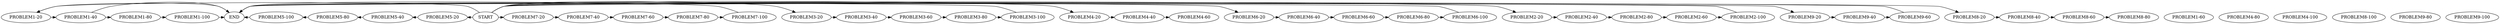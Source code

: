 // DBA1516P2GC
digraph {
	"PROBLEM1-20" [label="PROBLEM1-20"]
	"PROBLEM7-20" [label="PROBLEM7-20"]
	"PROBLEM1-40" [label="PROBLEM1-40"]
	"PROBLEM1-60" [label="PROBLEM1-60"]
	"PROBLEM1-80" [label="PROBLEM1-80"]
	"PROBLEM1-100" [label="PROBLEM1-100"]
	"PROBLEM3-20" [label="PROBLEM3-20"]
	"PROBLEM3-40" [label="PROBLEM3-40"]
	"PROBLEM3-60" [label="PROBLEM3-60"]
	"PROBLEM4-20" [label="PROBLEM4-20"]
	"PROBLEM4-40" [label="PROBLEM4-40"]
	"PROBLEM4-60" [label="PROBLEM4-60"]
	"PROBLEM4-80" [label="PROBLEM4-80"]
	"PROBLEM4-100" [label="PROBLEM4-100"]
	"PROBLEM5-20" [label="PROBLEM5-20"]
	"PROBLEM5-40" [label="PROBLEM5-40"]
	"PROBLEM5-80" [label="PROBLEM5-80"]
	"PROBLEM5-100" [label="PROBLEM5-100"]
	"PROBLEM6-20" [label="PROBLEM6-20"]
	"PROBLEM6-40" [label="PROBLEM6-40"]
	"PROBLEM6-60" [label="PROBLEM6-60"]
	"PROBLEM6-80" [label="PROBLEM6-80"]
	"PROBLEM6-100" [label="PROBLEM6-100"]
	"PROBLEM2-20" [label="PROBLEM2-20"]
	"PROBLEM2-40" [label="PROBLEM2-40"]
	"PROBLEM2-80" [label="PROBLEM2-80"]
	"PROBLEM2-60" [label="PROBLEM2-60"]
	"PROBLEM2-100" [label="PROBLEM2-100"]
	"PROBLEM9-20" [label="PROBLEM9-20"]
	"PROBLEM9-40" [label="PROBLEM9-40"]
	"PROBLEM9-60" [label="PROBLEM9-60"]
	"PROBLEM3-80" [label="PROBLEM3-80"]
	"PROBLEM3-100" [label="PROBLEM3-100"]
	"PROBLEM7-40" [label="PROBLEM7-40"]
	"PROBLEM7-60" [label="PROBLEM7-60"]
	"PROBLEM7-80" [label="PROBLEM7-80"]
	"PROBLEM7-100" [label="PROBLEM7-100"]
	"PROBLEM8-20" [label="PROBLEM8-20"]
	"PROBLEM8-40" [label="PROBLEM8-40"]
	"PROBLEM8-60" [label="PROBLEM8-60"]
	"PROBLEM8-80" [label="PROBLEM8-80"]
	"PROBLEM8-100" [label="PROBLEM8-100"]
	"PROBLEM9-80" [label="PROBLEM9-80"]
	"PROBLEM9-100" [label="PROBLEM9-100"]
	START [label=START]
	END [label=END]
	"PROBLEM1-20" -> "PROBLEM1-40" [constraint=false]
	"PROBLEM1-20" -> END [constraint=false]
	"PROBLEM7-20" -> "PROBLEM7-40" [constraint=false]
	"PROBLEM1-40" -> "PROBLEM1-80" [constraint=false]
	"PROBLEM1-40" -> END [constraint=false]
	"PROBLEM1-80" -> "PROBLEM1-100" [constraint=false]
	"PROBLEM1-100" -> END [constraint=false]
	"PROBLEM3-20" -> "PROBLEM3-40" [constraint=false]
	"PROBLEM3-40" -> "PROBLEM3-60" [constraint=false]
	"PROBLEM3-60" -> "PROBLEM3-80" [constraint=false]
	"PROBLEM4-20" -> "PROBLEM4-40" [constraint=false]
	"PROBLEM4-40" -> "PROBLEM4-60" [constraint=false]
	"PROBLEM5-20" -> "PROBLEM5-40" [constraint=false]
	"PROBLEM5-40" -> "PROBLEM5-80" [constraint=false]
	"PROBLEM5-80" -> "PROBLEM5-100" [constraint=false]
	"PROBLEM5-100" -> END [constraint=false]
	"PROBLEM6-20" -> "PROBLEM6-40" [constraint=false]
	"PROBLEM6-40" -> "PROBLEM6-60" [constraint=false]
	"PROBLEM6-60" -> "PROBLEM6-80" [constraint=false]
	"PROBLEM6-80" -> "PROBLEM6-100" [constraint=false]
	"PROBLEM6-100" -> END [constraint=false]
	"PROBLEM2-20" -> "PROBLEM2-40" [constraint=false]
	"PROBLEM2-40" -> "PROBLEM2-80" [constraint=false]
	"PROBLEM2-80" -> "PROBLEM2-60" [constraint=false]
	"PROBLEM2-60" -> "PROBLEM2-100" [constraint=false]
	"PROBLEM2-100" -> END [constraint=false]
	"PROBLEM9-20" -> "PROBLEM9-40" [constraint=false]
	"PROBLEM9-40" -> "PROBLEM9-60" [constraint=false]
	"PROBLEM9-60" -> END [constraint=false]
	"PROBLEM3-80" -> "PROBLEM3-100" [constraint=false]
	"PROBLEM3-100" -> END [constraint=false]
	"PROBLEM7-40" -> "PROBLEM7-60" [constraint=false]
	"PROBLEM7-60" -> "PROBLEM7-80" [constraint=false]
	"PROBLEM7-80" -> "PROBLEM7-100" [constraint=false]
	"PROBLEM7-100" -> END [constraint=false]
	"PROBLEM8-20" -> "PROBLEM8-40" [constraint=false]
	"PROBLEM8-40" -> "PROBLEM8-60" [constraint=false]
	"PROBLEM8-60" -> "PROBLEM8-80" [constraint=false]
	START -> "PROBLEM1-20" [constraint=false]
	START -> "PROBLEM7-20" [constraint=false]
	START -> "PROBLEM3-20" [constraint=false]
	START -> "PROBLEM4-20" [constraint=false]
	START -> "PROBLEM5-20" [constraint=false]
	START -> "PROBLEM6-20" [constraint=false]
	START -> "PROBLEM2-20" [constraint=false]
	START -> "PROBLEM9-20" [constraint=false]
	START -> "PROBLEM8-20" [constraint=false]
}
